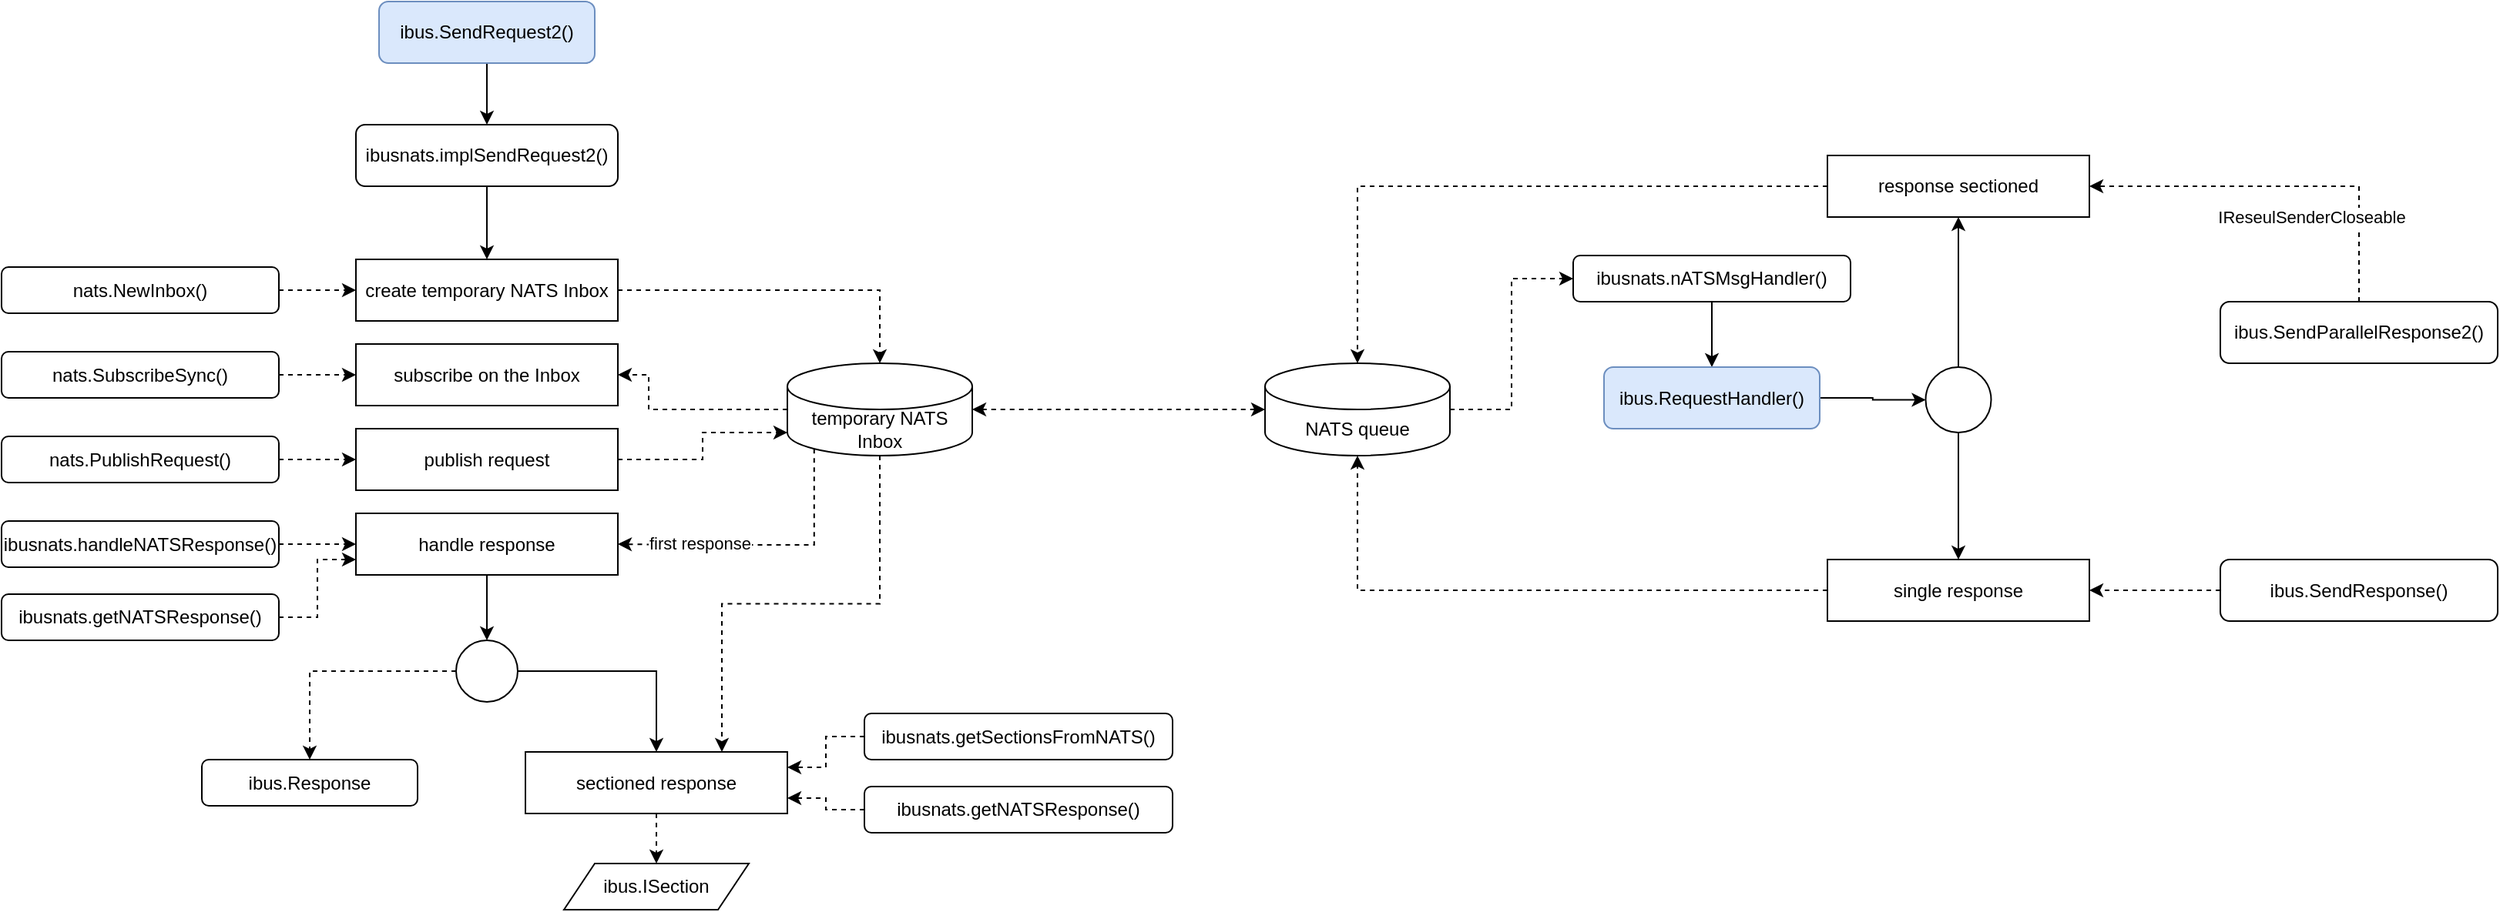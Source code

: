<mxfile version="14.1.3" type="google"><diagram id="oKr3xOL5UfjdKAAR6X1v" name="Page-1"><mxGraphModel dx="2522" dy="1651" grid="1" gridSize="10" guides="1" tooltips="1" connect="1" arrows="1" fold="1" page="1" pageScale="1" pageWidth="827" pageHeight="1169" math="0" shadow="0"><root><mxCell id="0"/><mxCell id="1" parent="0"/><mxCell id="7rffKDkid3tjZV2UipF3-48" style="edgeStyle=orthogonalEdgeStyle;rounded=0;orthogonalLoop=1;jettySize=auto;html=1;exitX=1;exitY=0.5;exitDx=0;exitDy=0;dashed=1;" parent="1" source="7rffKDkid3tjZV2UipF3-46" target="7rffKDkid3tjZV2UipF3-47" edge="1"><mxGeometry relative="1" as="geometry"/></mxCell><mxCell id="7rffKDkid3tjZV2UipF3-46" value="nats.NewInbox()" style="rounded=1;whiteSpace=wrap;html=1;" parent="1" vertex="1"><mxGeometry x="-1480" y="132.5" width="180" height="30" as="geometry"/></mxCell><mxCell id="7rffKDkid3tjZV2UipF3-50" style="edgeStyle=orthogonalEdgeStyle;rounded=0;orthogonalLoop=1;jettySize=auto;html=1;exitX=1;exitY=0.5;exitDx=0;exitDy=0;dashed=1;" parent="1" source="7rffKDkid3tjZV2UipF3-47" target="7rffKDkid3tjZV2UipF3-49" edge="1"><mxGeometry relative="1" as="geometry"/></mxCell><mxCell id="7rffKDkid3tjZV2UipF3-47" value="create temporary NATS Inbox" style="rounded=0;whiteSpace=wrap;html=1;" parent="1" vertex="1"><mxGeometry x="-1250" y="127.5" width="170" height="40" as="geometry"/></mxCell><mxCell id="7rffKDkid3tjZV2UipF3-75" style="edgeStyle=orthogonalEdgeStyle;rounded=0;orthogonalLoop=1;jettySize=auto;html=1;exitX=0.145;exitY=1;exitDx=0;exitDy=-4.35;exitPerimeter=0;entryX=1;entryY=0.5;entryDx=0;entryDy=0;dashed=1;" parent="1" source="7rffKDkid3tjZV2UipF3-49" target="7rffKDkid3tjZV2UipF3-63" edge="1"><mxGeometry relative="1" as="geometry"><Array as="points"><mxPoint x="-953" y="313"/><mxPoint x="-1030" y="313"/></Array></mxGeometry></mxCell><mxCell id="7rffKDkid3tjZV2UipF3-76" value="first response" style="edgeLabel;html=1;align=center;verticalAlign=middle;resizable=0;points=[];" parent="7rffKDkid3tjZV2UipF3-75" vertex="1" connectable="0"><mxGeometry x="0.334" y="1" relative="1" as="geometry"><mxPoint x="-11" y="-1.8" as="offset"/></mxGeometry></mxCell><mxCell id="7rffKDkid3tjZV2UipF3-85" style="edgeStyle=orthogonalEdgeStyle;rounded=0;orthogonalLoop=1;jettySize=auto;html=1;exitX=0;exitY=0.5;exitDx=0;exitDy=0;exitPerimeter=0;entryX=1;entryY=0.5;entryDx=0;entryDy=0;dashed=1;" parent="1" source="7rffKDkid3tjZV2UipF3-49" target="7rffKDkid3tjZV2UipF3-51" edge="1"><mxGeometry relative="1" as="geometry"><Array as="points"><mxPoint x="-1060" y="225"/><mxPoint x="-1060" y="203"/></Array></mxGeometry></mxCell><mxCell id="7rffKDkid3tjZV2UipF3-86" style="edgeStyle=orthogonalEdgeStyle;rounded=0;orthogonalLoop=1;jettySize=auto;html=1;exitX=0.5;exitY=1;exitDx=0;exitDy=0;exitPerimeter=0;entryX=0.75;entryY=0;entryDx=0;entryDy=0;dashed=1;" parent="1" source="7rffKDkid3tjZV2UipF3-49" target="7rffKDkid3tjZV2UipF3-77" edge="1"><mxGeometry relative="1" as="geometry"/></mxCell><mxCell id="dKYVOy73eWO02Rp_x5jJ-1" style="edgeStyle=orthogonalEdgeStyle;rounded=0;orthogonalLoop=1;jettySize=auto;html=1;exitX=1;exitY=0.5;exitDx=0;exitDy=0;exitPerimeter=0;entryX=0;entryY=0.5;entryDx=0;entryDy=0;entryPerimeter=0;dashed=1;startArrow=classic;startFill=1;" edge="1" parent="1" source="7rffKDkid3tjZV2UipF3-49" target="7rffKDkid3tjZV2UipF3-94"><mxGeometry relative="1" as="geometry"/></mxCell><mxCell id="7rffKDkid3tjZV2UipF3-49" value="temporary NATS Inbox" style="shape=cylinder3;whiteSpace=wrap;html=1;boundedLbl=1;backgroundOutline=1;size=15;" parent="1" vertex="1"><mxGeometry x="-970" y="195" width="120" height="60" as="geometry"/></mxCell><mxCell id="7rffKDkid3tjZV2UipF3-51" value="subscribe on the Inbox" style="rounded=0;whiteSpace=wrap;html=1;" parent="1" vertex="1"><mxGeometry x="-1250" y="182.5" width="170" height="40" as="geometry"/></mxCell><mxCell id="7rffKDkid3tjZV2UipF3-53" style="edgeStyle=orthogonalEdgeStyle;rounded=0;orthogonalLoop=1;jettySize=auto;html=1;exitX=1;exitY=0.5;exitDx=0;exitDy=0;entryX=0;entryY=0.5;entryDx=0;entryDy=0;dashed=1;" parent="1" source="7rffKDkid3tjZV2UipF3-52" target="7rffKDkid3tjZV2UipF3-51" edge="1"><mxGeometry relative="1" as="geometry"/></mxCell><mxCell id="7rffKDkid3tjZV2UipF3-52" value="nats.SubscribeSync()" style="rounded=1;whiteSpace=wrap;html=1;" parent="1" vertex="1"><mxGeometry x="-1480" y="187.5" width="180" height="30" as="geometry"/></mxCell><mxCell id="7rffKDkid3tjZV2UipF3-58" style="edgeStyle=orthogonalEdgeStyle;rounded=0;orthogonalLoop=1;jettySize=auto;html=1;exitX=1;exitY=0.5;exitDx=0;exitDy=0;entryX=0;entryY=1;entryDx=0;entryDy=-15;entryPerimeter=0;dashed=1;" parent="1" source="7rffKDkid3tjZV2UipF3-55" target="7rffKDkid3tjZV2UipF3-49" edge="1"><mxGeometry relative="1" as="geometry"/></mxCell><mxCell id="7rffKDkid3tjZV2UipF3-55" value="publish request" style="rounded=0;whiteSpace=wrap;html=1;" parent="1" vertex="1"><mxGeometry x="-1250" y="237.5" width="170" height="40" as="geometry"/></mxCell><mxCell id="7rffKDkid3tjZV2UipF3-57" style="edgeStyle=orthogonalEdgeStyle;rounded=0;orthogonalLoop=1;jettySize=auto;html=1;exitX=1;exitY=0.5;exitDx=0;exitDy=0;entryX=0;entryY=0.5;entryDx=0;entryDy=0;dashed=1;" parent="1" source="7rffKDkid3tjZV2UipF3-56" target="7rffKDkid3tjZV2UipF3-55" edge="1"><mxGeometry relative="1" as="geometry"/></mxCell><mxCell id="7rffKDkid3tjZV2UipF3-56" value="nats.PublishRequest()" style="rounded=1;whiteSpace=wrap;html=1;" parent="1" vertex="1"><mxGeometry x="-1480" y="242.5" width="180" height="30" as="geometry"/></mxCell><mxCell id="7rffKDkid3tjZV2UipF3-62" style="edgeStyle=orthogonalEdgeStyle;rounded=0;orthogonalLoop=1;jettySize=auto;html=1;exitX=1;exitY=0.5;exitDx=0;exitDy=0;dashed=1;entryX=0;entryY=0.5;entryDx=0;entryDy=0;" parent="1" source="7rffKDkid3tjZV2UipF3-61" target="7rffKDkid3tjZV2UipF3-63" edge="1"><mxGeometry relative="1" as="geometry"><mxPoint x="-1250" y="312.5" as="targetPoint"/></mxGeometry></mxCell><mxCell id="7rffKDkid3tjZV2UipF3-61" value="ibusnats.handleNATSResponse()" style="rounded=1;whiteSpace=wrap;html=1;" parent="1" vertex="1"><mxGeometry x="-1480" y="297.5" width="180" height="30" as="geometry"/></mxCell><mxCell id="7rffKDkid3tjZV2UipF3-70" style="edgeStyle=orthogonalEdgeStyle;rounded=0;orthogonalLoop=1;jettySize=auto;html=1;exitX=0;exitY=0.5;exitDx=0;exitDy=0;entryX=0.5;entryY=0;entryDx=0;entryDy=0;dashed=1;" parent="1" source="7rffKDkid3tjZV2UipF3-82" target="7rffKDkid3tjZV2UipF3-68" edge="1"><mxGeometry relative="1" as="geometry"/></mxCell><mxCell id="7rffKDkid3tjZV2UipF3-71" style="edgeStyle=orthogonalEdgeStyle;rounded=0;orthogonalLoop=1;jettySize=auto;html=1;exitX=1;exitY=0.5;exitDx=0;exitDy=0;entryX=0.5;entryY=0;entryDx=0;entryDy=0;" parent="1" source="7rffKDkid3tjZV2UipF3-82" target="7rffKDkid3tjZV2UipF3-77" edge="1"><mxGeometry relative="1" as="geometry"/></mxCell><mxCell id="7rffKDkid3tjZV2UipF3-84" style="edgeStyle=orthogonalEdgeStyle;rounded=0;orthogonalLoop=1;jettySize=auto;html=1;exitX=0.5;exitY=1;exitDx=0;exitDy=0;" parent="1" source="7rffKDkid3tjZV2UipF3-63" target="7rffKDkid3tjZV2UipF3-82" edge="1"><mxGeometry relative="1" as="geometry"/></mxCell><mxCell id="7rffKDkid3tjZV2UipF3-63" value="handle response" style="rounded=0;whiteSpace=wrap;html=1;" parent="1" vertex="1"><mxGeometry x="-1250" y="292.5" width="170" height="40" as="geometry"/></mxCell><mxCell id="7rffKDkid3tjZV2UipF3-68" value="ibus.Response" style="rounded=1;whiteSpace=wrap;html=1;" parent="1" vertex="1"><mxGeometry x="-1350" y="452.5" width="140" height="30" as="geometry"/></mxCell><mxCell id="7rffKDkid3tjZV2UipF3-69" value="ibus.ISection" style="shape=parallelogram;perimeter=parallelogramPerimeter;whiteSpace=wrap;html=1;fixedSize=1;" parent="1" vertex="1"><mxGeometry x="-1115" y="520" width="120" height="30" as="geometry"/></mxCell><mxCell id="7rffKDkid3tjZV2UipF3-80" style="edgeStyle=orthogonalEdgeStyle;rounded=0;orthogonalLoop=1;jettySize=auto;html=1;exitX=0;exitY=0.5;exitDx=0;exitDy=0;entryX=1;entryY=0.25;entryDx=0;entryDy=0;dashed=1;" parent="1" source="7rffKDkid3tjZV2UipF3-72" target="7rffKDkid3tjZV2UipF3-77" edge="1"><mxGeometry relative="1" as="geometry"/></mxCell><mxCell id="7rffKDkid3tjZV2UipF3-72" value="ibusnats.getSectionsFromNATS()" style="rounded=1;whiteSpace=wrap;html=1;" parent="1" vertex="1"><mxGeometry x="-920" y="422.5" width="200" height="30" as="geometry"/></mxCell><mxCell id="7rffKDkid3tjZV2UipF3-74" style="edgeStyle=orthogonalEdgeStyle;rounded=0;orthogonalLoop=1;jettySize=auto;html=1;exitX=1;exitY=0.5;exitDx=0;exitDy=0;entryX=0;entryY=0.75;entryDx=0;entryDy=0;dashed=1;" parent="1" source="7rffKDkid3tjZV2UipF3-73" target="7rffKDkid3tjZV2UipF3-63" edge="1"><mxGeometry relative="1" as="geometry"/></mxCell><mxCell id="7rffKDkid3tjZV2UipF3-73" value="ibusnats.getNATSResponse()" style="rounded=1;whiteSpace=wrap;html=1;" parent="1" vertex="1"><mxGeometry x="-1480" y="345" width="180" height="30" as="geometry"/></mxCell><mxCell id="7rffKDkid3tjZV2UipF3-78" style="edgeStyle=orthogonalEdgeStyle;rounded=0;orthogonalLoop=1;jettySize=auto;html=1;exitX=0.5;exitY=1;exitDx=0;exitDy=0;entryX=0.5;entryY=0;entryDx=0;entryDy=0;dashed=1;" parent="1" source="7rffKDkid3tjZV2UipF3-77" target="7rffKDkid3tjZV2UipF3-69" edge="1"><mxGeometry relative="1" as="geometry"/></mxCell><mxCell id="7rffKDkid3tjZV2UipF3-77" value="sectioned response" style="rounded=0;whiteSpace=wrap;html=1;" parent="1" vertex="1"><mxGeometry x="-1140" y="447.5" width="170" height="40" as="geometry"/></mxCell><mxCell id="7rffKDkid3tjZV2UipF3-81" style="edgeStyle=orthogonalEdgeStyle;rounded=0;orthogonalLoop=1;jettySize=auto;html=1;exitX=0;exitY=0.5;exitDx=0;exitDy=0;entryX=1;entryY=0.75;entryDx=0;entryDy=0;dashed=1;" parent="1" source="7rffKDkid3tjZV2UipF3-79" target="7rffKDkid3tjZV2UipF3-77" edge="1"><mxGeometry relative="1" as="geometry"/></mxCell><mxCell id="7rffKDkid3tjZV2UipF3-79" value="ibusnats.getNATSResponse()" style="rounded=1;whiteSpace=wrap;html=1;" parent="1" vertex="1"><mxGeometry x="-920" y="470" width="200" height="30" as="geometry"/></mxCell><mxCell id="7rffKDkid3tjZV2UipF3-82" value="" style="ellipse;whiteSpace=wrap;html=1;aspect=fixed;" parent="1" vertex="1"><mxGeometry x="-1185" y="375" width="40" height="40" as="geometry"/></mxCell><mxCell id="7rffKDkid3tjZV2UipF3-90" style="edgeStyle=orthogonalEdgeStyle;rounded=0;orthogonalLoop=1;jettySize=auto;html=1;exitX=0.5;exitY=1;exitDx=0;exitDy=0;entryX=0.5;entryY=0;entryDx=0;entryDy=0;" parent="1" source="7rffKDkid3tjZV2UipF3-87" target="7rffKDkid3tjZV2UipF3-47" edge="1"><mxGeometry relative="1" as="geometry"/></mxCell><mxCell id="7rffKDkid3tjZV2UipF3-87" value="ibusnats.implSendRequest2()" style="rounded=1;whiteSpace=wrap;html=1;" parent="1" vertex="1"><mxGeometry x="-1250" y="40" width="170" height="40" as="geometry"/></mxCell><mxCell id="7rffKDkid3tjZV2UipF3-89" style="edgeStyle=orthogonalEdgeStyle;rounded=0;orthogonalLoop=1;jettySize=auto;html=1;exitX=0.5;exitY=1;exitDx=0;exitDy=0;entryX=0.5;entryY=0;entryDx=0;entryDy=0;" parent="1" source="7rffKDkid3tjZV2UipF3-88" target="7rffKDkid3tjZV2UipF3-87" edge="1"><mxGeometry relative="1" as="geometry"/></mxCell><mxCell id="7rffKDkid3tjZV2UipF3-88" value="ibus.SendRequest2()" style="rounded=1;whiteSpace=wrap;html=1;fillColor=#dae8fc;strokeColor=#6c8ebf;" parent="1" vertex="1"><mxGeometry x="-1235" y="-40" width="140" height="40" as="geometry"/></mxCell><mxCell id="7rffKDkid3tjZV2UipF3-96" style="edgeStyle=orthogonalEdgeStyle;rounded=0;orthogonalLoop=1;jettySize=auto;html=1;exitX=1;exitY=0.5;exitDx=0;exitDy=0;exitPerimeter=0;entryX=0;entryY=0.5;entryDx=0;entryDy=0;dashed=1;" parent="1" source="7rffKDkid3tjZV2UipF3-94" target="7rffKDkid3tjZV2UipF3-95" edge="1"><mxGeometry relative="1" as="geometry"/></mxCell><mxCell id="7rffKDkid3tjZV2UipF3-94" value="NATS queue" style="shape=cylinder3;whiteSpace=wrap;html=1;boundedLbl=1;backgroundOutline=1;size=15;" parent="1" vertex="1"><mxGeometry x="-660" y="195" width="120" height="60" as="geometry"/></mxCell><mxCell id="7rffKDkid3tjZV2UipF3-98" style="edgeStyle=orthogonalEdgeStyle;rounded=0;orthogonalLoop=1;jettySize=auto;html=1;exitX=0.5;exitY=1;exitDx=0;exitDy=0;" parent="1" source="7rffKDkid3tjZV2UipF3-95" target="7rffKDkid3tjZV2UipF3-97" edge="1"><mxGeometry relative="1" as="geometry"/></mxCell><mxCell id="7rffKDkid3tjZV2UipF3-95" value="ibusnats.nATSMsgHandler()" style="rounded=1;whiteSpace=wrap;html=1;" parent="1" vertex="1"><mxGeometry x="-460" y="125" width="180" height="30" as="geometry"/></mxCell><mxCell id="7rffKDkid3tjZV2UipF3-100" style="edgeStyle=orthogonalEdgeStyle;rounded=0;orthogonalLoop=1;jettySize=auto;html=1;exitX=1;exitY=0.5;exitDx=0;exitDy=0;" parent="1" source="7rffKDkid3tjZV2UipF3-97" target="7rffKDkid3tjZV2UipF3-99" edge="1"><mxGeometry relative="1" as="geometry"/></mxCell><mxCell id="7rffKDkid3tjZV2UipF3-97" value="ibus.RequestHandler()" style="rounded=1;whiteSpace=wrap;html=1;fillColor=#dae8fc;strokeColor=#6c8ebf;" parent="1" vertex="1"><mxGeometry x="-440" y="197.5" width="140" height="40" as="geometry"/></mxCell><mxCell id="7rffKDkid3tjZV2UipF3-105" style="edgeStyle=orthogonalEdgeStyle;rounded=0;orthogonalLoop=1;jettySize=auto;html=1;exitX=0.5;exitY=0;exitDx=0;exitDy=0;entryX=0.5;entryY=1;entryDx=0;entryDy=0;" parent="1" source="7rffKDkid3tjZV2UipF3-99" target="7rffKDkid3tjZV2UipF3-102" edge="1"><mxGeometry relative="1" as="geometry"/></mxCell><mxCell id="7rffKDkid3tjZV2UipF3-106" style="edgeStyle=orthogonalEdgeStyle;rounded=0;orthogonalLoop=1;jettySize=auto;html=1;exitX=0.5;exitY=1;exitDx=0;exitDy=0;" parent="1" source="7rffKDkid3tjZV2UipF3-99" target="7rffKDkid3tjZV2UipF3-103" edge="1"><mxGeometry relative="1" as="geometry"/></mxCell><mxCell id="7rffKDkid3tjZV2UipF3-99" value="" style="ellipse;whiteSpace=wrap;html=1;aspect=fixed;" parent="1" vertex="1"><mxGeometry x="-231.25" y="197.5" width="42.5" height="42.5" as="geometry"/></mxCell><mxCell id="7rffKDkid3tjZV2UipF3-108" style="edgeStyle=orthogonalEdgeStyle;rounded=0;orthogonalLoop=1;jettySize=auto;html=1;exitX=0.5;exitY=0;exitDx=0;exitDy=0;dashed=1;entryX=1;entryY=0.5;entryDx=0;entryDy=0;" parent="1" source="7rffKDkid3tjZV2UipF3-101" target="7rffKDkid3tjZV2UipF3-102" edge="1"><mxGeometry relative="1" as="geometry"><mxPoint x="220" y="119.5" as="sourcePoint"/><mxPoint x="30" y="72" as="targetPoint"/><Array as="points"><mxPoint x="50" y="80"/></Array></mxGeometry></mxCell><mxCell id="7rffKDkid3tjZV2UipF3-109" value="IReseulSenderCloseable" style="edgeLabel;html=1;align=center;verticalAlign=middle;resizable=0;points=[];" parent="7rffKDkid3tjZV2UipF3-108" vertex="1" connectable="0"><mxGeometry x="-0.153" y="-3" relative="1" as="geometry"><mxPoint y="23" as="offset"/></mxGeometry></mxCell><mxCell id="7rffKDkid3tjZV2UipF3-101" value="ibus.SendParallelResponse2()" style="rounded=1;whiteSpace=wrap;html=1;" parent="1" vertex="1"><mxGeometry x="-40" y="155" width="180" height="40" as="geometry"/></mxCell><mxCell id="7rffKDkid3tjZV2UipF3-110" style="edgeStyle=orthogonalEdgeStyle;rounded=0;orthogonalLoop=1;jettySize=auto;html=1;exitX=0;exitY=0.5;exitDx=0;exitDy=0;dashed=1;" parent="1" source="7rffKDkid3tjZV2UipF3-102" target="7rffKDkid3tjZV2UipF3-94" edge="1"><mxGeometry relative="1" as="geometry"/></mxCell><mxCell id="7rffKDkid3tjZV2UipF3-102" value="response sectioned" style="rounded=0;whiteSpace=wrap;html=1;" parent="1" vertex="1"><mxGeometry x="-295" y="60" width="170" height="40" as="geometry"/></mxCell><mxCell id="7rffKDkid3tjZV2UipF3-111" style="edgeStyle=orthogonalEdgeStyle;rounded=0;orthogonalLoop=1;jettySize=auto;html=1;exitX=0;exitY=0.5;exitDx=0;exitDy=0;entryX=0.5;entryY=1;entryDx=0;entryDy=0;entryPerimeter=0;dashed=1;" parent="1" source="7rffKDkid3tjZV2UipF3-103" target="7rffKDkid3tjZV2UipF3-94" edge="1"><mxGeometry relative="1" as="geometry"/></mxCell><mxCell id="7rffKDkid3tjZV2UipF3-103" value="single response" style="rounded=0;whiteSpace=wrap;html=1;" parent="1" vertex="1"><mxGeometry x="-295" y="322.5" width="170" height="40" as="geometry"/></mxCell><mxCell id="7rffKDkid3tjZV2UipF3-107" style="edgeStyle=orthogonalEdgeStyle;rounded=0;orthogonalLoop=1;jettySize=auto;html=1;exitX=0;exitY=0.5;exitDx=0;exitDy=0;entryX=1;entryY=0.5;entryDx=0;entryDy=0;dashed=1;" parent="1" source="7rffKDkid3tjZV2UipF3-104" target="7rffKDkid3tjZV2UipF3-103" edge="1"><mxGeometry relative="1" as="geometry"/></mxCell><mxCell id="7rffKDkid3tjZV2UipF3-104" value="ibus.SendResponse()" style="rounded=1;whiteSpace=wrap;html=1;" parent="1" vertex="1"><mxGeometry x="-40" y="322.5" width="180" height="40" as="geometry"/></mxCell></root></mxGraphModel></diagram></mxfile>